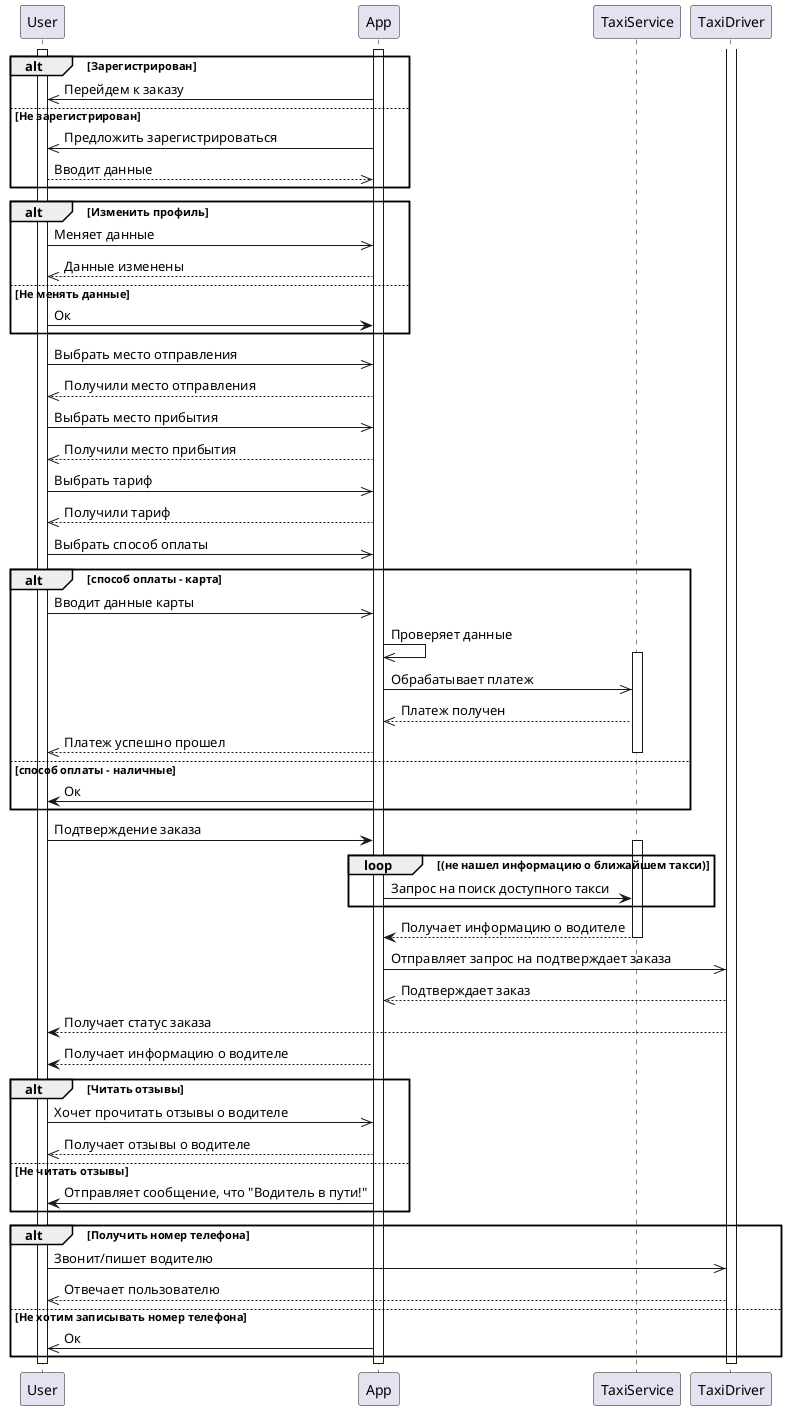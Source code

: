 @startuml

participant User
participant App
participant TaxiService
participant TaxiDriver
activate App
activate User
alt Зарегистрирован
    App ->> User: Перейдем к заказу
    
else Не зарегистрирован
    App ->> User: Предложить зарегистрироваться
    User -->> App: Вводит данные
end

alt Изменить профиль
    User ->> App: Меняет данные
    App -->> User: Данные изменены
else Не менять данные
    User -> App: Ок
end
User ->> App: Выбрать место отправления
App -->> User: Получили место отправления
User ->> App: Выбрать место прибытия
App -->> User: Получили место прибытия
User ->> App: Выбрать тариф
App -->> User: Получили тариф
User ->> App: Выбрать способ оплаты

alt способ оплаты - карта
    User ->> App: Вводит данные карты
    App ->> App: Проверяет данные
    activate TaxiService
    App ->> TaxiService: Обрабатывает платеж
    TaxiService -->> App: Платеж получен
    App -->> User: Платеж успешно прошел
    deactivate TaxiService
else способ оплаты - наличные
    App -> User: Ок
end
User -> App: Подтверждение заказа
activate TaxiService
loop (не нашел информацию о ближайшем такси)
    App -> TaxiService: Запрос на поиск доступного такси
end
activate TaxiDriver
TaxiService --> App: Получает информацию о водителе
deactivate TaxiService
App ->> TaxiDriver: Отправляет запрос на подтверждает заказа
TaxiDriver -->> App: Подтверждает заказ

TaxiDriver --> User: Получает статус заказа
App --> User: Получает информацию о водителе

alt Читать отзывы
    User ->> App: Хочет прочитать отзывы о водителе
    App -->> User: Получает отзывы о водителе
    
else Не читать отзывы 
    App -> User: Отправляет сообщение, что "Водитель в пути!"
end
alt Получить номер телефона
        User ->> TaxiDriver: Звонит/пишет водителю
        TaxiDriver -->> User: Отвечает пользователю
    else Не хотим записывать номер телефона
        App ->> User: Ок
    end
deactivate User
deactivate App
deactivate TaxiDriver
@enduml
